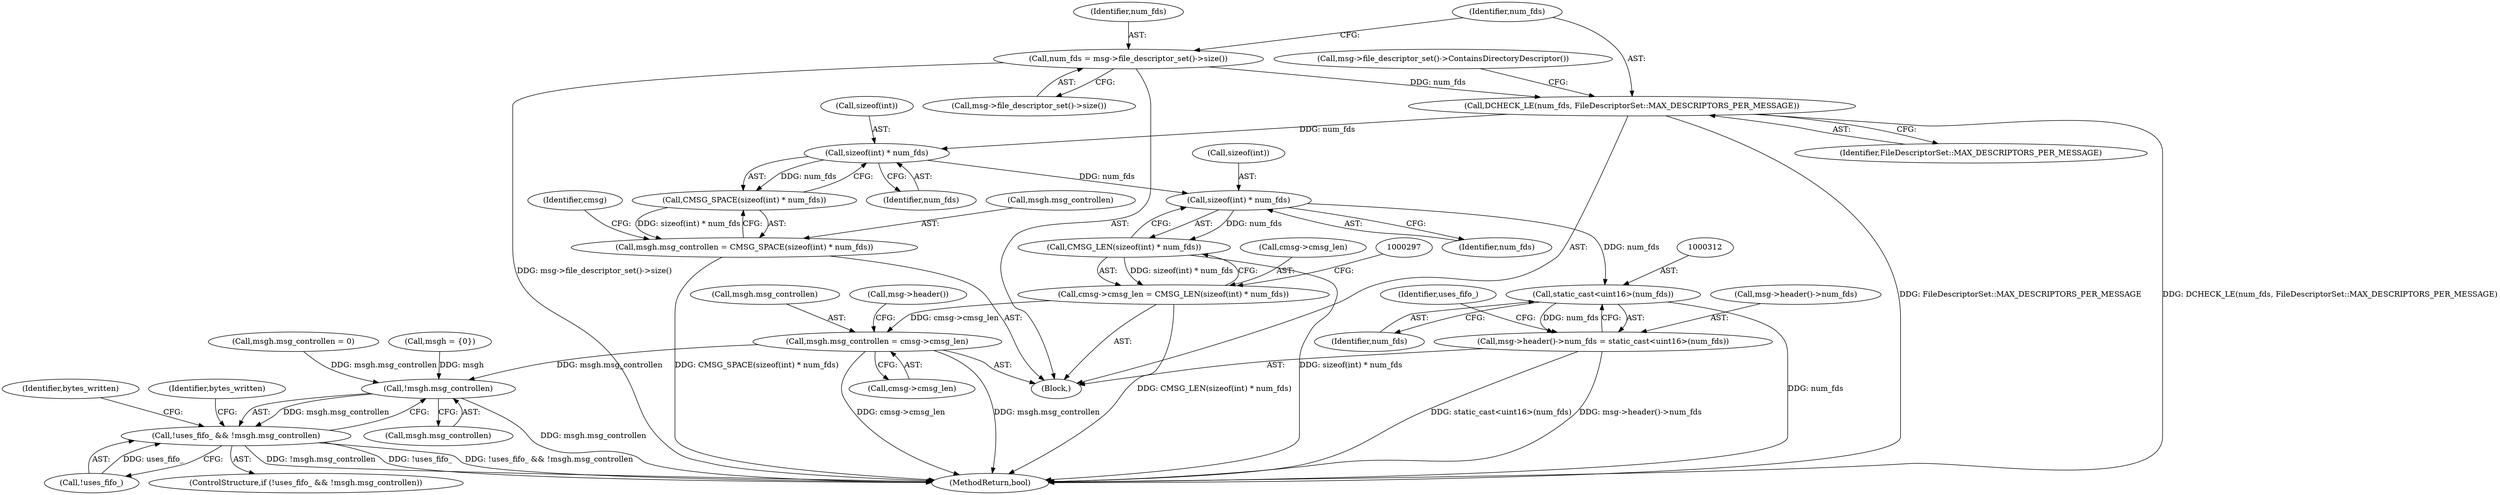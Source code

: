digraph "0_Chrome_aac449e7154720b895ff1e7f3497c2ce95ae1a5a_0@API" {
"1000267" [label="(Call,sizeof(int) * num_fds)"];
"1000247" [label="(Call,DCHECK_LE(num_fds, FileDescriptorSet::MAX_DESCRIPTORS_PER_MESSAGE))"];
"1000244" [label="(Call,num_fds = msg->file_descriptor_set()->size())"];
"1000266" [label="(Call,CMSG_SPACE(sizeof(int) * num_fds))"];
"1000262" [label="(Call,msgh.msg_controllen = CMSG_SPACE(sizeof(int) * num_fds))"];
"1000291" [label="(Call,sizeof(int) * num_fds)"];
"1000290" [label="(Call,CMSG_LEN(sizeof(int) * num_fds))"];
"1000286" [label="(Call,cmsg->cmsg_len = CMSG_LEN(sizeof(int) * num_fds))"];
"1000300" [label="(Call,msgh.msg_controllen = cmsg->cmsg_len)"];
"1000394" [label="(Call,!msgh.msg_controllen)"];
"1000391" [label="(Call,!uses_fifo_ && !msgh.msg_controllen)"];
"1000311" [label="(Call,static_cast<uint16>(num_fds))"];
"1000307" [label="(Call,msg->header()->num_fds = static_cast<uint16>(num_fds))"];
"1000251" [label="(Call,msg->file_descriptor_set()->ContainsDirectoryDescriptor())"];
"1000390" [label="(ControlStructure,if (!uses_fifo_ && !msgh.msg_controllen))"];
"1000392" [label="(Call,!uses_fifo_)"];
"1000268" [label="(Call,sizeof(int))"];
"1000394" [label="(Call,!msgh.msg_controllen)"];
"1000409" [label="(Identifier,bytes_written)"];
"1000249" [label="(Identifier,FileDescriptorSet::MAX_DESCRIPTORS_PER_MESSAGE)"];
"1000263" [label="(Call,msgh.msg_controllen)"];
"1000507" [label="(MethodReturn,bool)"];
"1000262" [label="(Call,msgh.msg_controllen = CMSG_SPACE(sizeof(int) * num_fds))"];
"1000304" [label="(Call,cmsg->cmsg_len)"];
"1000307" [label="(Call,msg->header()->num_fds = static_cast<uint16>(num_fds))"];
"1000352" [label="(Call,msgh.msg_controllen = 0)"];
"1000248" [label="(Identifier,num_fds)"];
"1000287" [label="(Call,cmsg->cmsg_len)"];
"1000395" [label="(Call,msgh.msg_controllen)"];
"1000270" [label="(Identifier,num_fds)"];
"1000308" [label="(Call,msg->header()->num_fds)"];
"1000241" [label="(Block,)"];
"1000246" [label="(Call,msg->file_descriptor_set()->size())"];
"1000267" [label="(Call,sizeof(int) * num_fds)"];
"1000244" [label="(Call,num_fds = msg->file_descriptor_set()->size())"];
"1000292" [label="(Call,sizeof(int))"];
"1000391" [label="(Call,!uses_fifo_ && !msgh.msg_controllen)"];
"1000290" [label="(Call,CMSG_LEN(sizeof(int) * num_fds))"];
"1000272" [label="(Identifier,cmsg)"];
"1000247" [label="(Call,DCHECK_LE(num_fds, FileDescriptorSet::MAX_DESCRIPTORS_PER_MESSAGE))"];
"1000400" [label="(Identifier,bytes_written)"];
"1000301" [label="(Call,msgh.msg_controllen)"];
"1000309" [label="(Call,msg->header())"];
"1000317" [label="(Identifier,uses_fifo_)"];
"1000286" [label="(Call,cmsg->cmsg_len = CMSG_LEN(sizeof(int) * num_fds))"];
"1000300" [label="(Call,msgh.msg_controllen = cmsg->cmsg_len)"];
"1000313" [label="(Identifier,num_fds)"];
"1000208" [label="(Call,msgh = {0})"];
"1000291" [label="(Call,sizeof(int) * num_fds)"];
"1000294" [label="(Identifier,num_fds)"];
"1000311" [label="(Call,static_cast<uint16>(num_fds))"];
"1000266" [label="(Call,CMSG_SPACE(sizeof(int) * num_fds))"];
"1000245" [label="(Identifier,num_fds)"];
"1000267" -> "1000266"  [label="AST: "];
"1000267" -> "1000270"  [label="CFG: "];
"1000268" -> "1000267"  [label="AST: "];
"1000270" -> "1000267"  [label="AST: "];
"1000266" -> "1000267"  [label="CFG: "];
"1000267" -> "1000266"  [label="DDG: num_fds"];
"1000247" -> "1000267"  [label="DDG: num_fds"];
"1000267" -> "1000291"  [label="DDG: num_fds"];
"1000247" -> "1000241"  [label="AST: "];
"1000247" -> "1000249"  [label="CFG: "];
"1000248" -> "1000247"  [label="AST: "];
"1000249" -> "1000247"  [label="AST: "];
"1000251" -> "1000247"  [label="CFG: "];
"1000247" -> "1000507"  [label="DDG: DCHECK_LE(num_fds, FileDescriptorSet::MAX_DESCRIPTORS_PER_MESSAGE)"];
"1000247" -> "1000507"  [label="DDG: FileDescriptorSet::MAX_DESCRIPTORS_PER_MESSAGE"];
"1000244" -> "1000247"  [label="DDG: num_fds"];
"1000244" -> "1000241"  [label="AST: "];
"1000244" -> "1000246"  [label="CFG: "];
"1000245" -> "1000244"  [label="AST: "];
"1000246" -> "1000244"  [label="AST: "];
"1000248" -> "1000244"  [label="CFG: "];
"1000244" -> "1000507"  [label="DDG: msg->file_descriptor_set()->size()"];
"1000266" -> "1000262"  [label="AST: "];
"1000262" -> "1000266"  [label="CFG: "];
"1000266" -> "1000262"  [label="DDG: sizeof(int) * num_fds"];
"1000262" -> "1000241"  [label="AST: "];
"1000263" -> "1000262"  [label="AST: "];
"1000272" -> "1000262"  [label="CFG: "];
"1000262" -> "1000507"  [label="DDG: CMSG_SPACE(sizeof(int) * num_fds)"];
"1000291" -> "1000290"  [label="AST: "];
"1000291" -> "1000294"  [label="CFG: "];
"1000292" -> "1000291"  [label="AST: "];
"1000294" -> "1000291"  [label="AST: "];
"1000290" -> "1000291"  [label="CFG: "];
"1000291" -> "1000290"  [label="DDG: num_fds"];
"1000291" -> "1000311"  [label="DDG: num_fds"];
"1000290" -> "1000286"  [label="AST: "];
"1000286" -> "1000290"  [label="CFG: "];
"1000290" -> "1000507"  [label="DDG: sizeof(int) * num_fds"];
"1000290" -> "1000286"  [label="DDG: sizeof(int) * num_fds"];
"1000286" -> "1000241"  [label="AST: "];
"1000287" -> "1000286"  [label="AST: "];
"1000297" -> "1000286"  [label="CFG: "];
"1000286" -> "1000507"  [label="DDG: CMSG_LEN(sizeof(int) * num_fds)"];
"1000286" -> "1000300"  [label="DDG: cmsg->cmsg_len"];
"1000300" -> "1000241"  [label="AST: "];
"1000300" -> "1000304"  [label="CFG: "];
"1000301" -> "1000300"  [label="AST: "];
"1000304" -> "1000300"  [label="AST: "];
"1000309" -> "1000300"  [label="CFG: "];
"1000300" -> "1000507"  [label="DDG: cmsg->cmsg_len"];
"1000300" -> "1000507"  [label="DDG: msgh.msg_controllen"];
"1000300" -> "1000394"  [label="DDG: msgh.msg_controllen"];
"1000394" -> "1000391"  [label="AST: "];
"1000394" -> "1000395"  [label="CFG: "];
"1000395" -> "1000394"  [label="AST: "];
"1000391" -> "1000394"  [label="CFG: "];
"1000394" -> "1000507"  [label="DDG: msgh.msg_controllen"];
"1000394" -> "1000391"  [label="DDG: msgh.msg_controllen"];
"1000208" -> "1000394"  [label="DDG: msgh"];
"1000352" -> "1000394"  [label="DDG: msgh.msg_controllen"];
"1000391" -> "1000390"  [label="AST: "];
"1000391" -> "1000392"  [label="CFG: "];
"1000392" -> "1000391"  [label="AST: "];
"1000400" -> "1000391"  [label="CFG: "];
"1000409" -> "1000391"  [label="CFG: "];
"1000391" -> "1000507"  [label="DDG: !msgh.msg_controllen"];
"1000391" -> "1000507"  [label="DDG: !uses_fifo_"];
"1000391" -> "1000507"  [label="DDG: !uses_fifo_ && !msgh.msg_controllen"];
"1000392" -> "1000391"  [label="DDG: uses_fifo_"];
"1000311" -> "1000307"  [label="AST: "];
"1000311" -> "1000313"  [label="CFG: "];
"1000312" -> "1000311"  [label="AST: "];
"1000313" -> "1000311"  [label="AST: "];
"1000307" -> "1000311"  [label="CFG: "];
"1000311" -> "1000507"  [label="DDG: num_fds"];
"1000311" -> "1000307"  [label="DDG: num_fds"];
"1000307" -> "1000241"  [label="AST: "];
"1000308" -> "1000307"  [label="AST: "];
"1000317" -> "1000307"  [label="CFG: "];
"1000307" -> "1000507"  [label="DDG: static_cast<uint16>(num_fds)"];
"1000307" -> "1000507"  [label="DDG: msg->header()->num_fds"];
}
